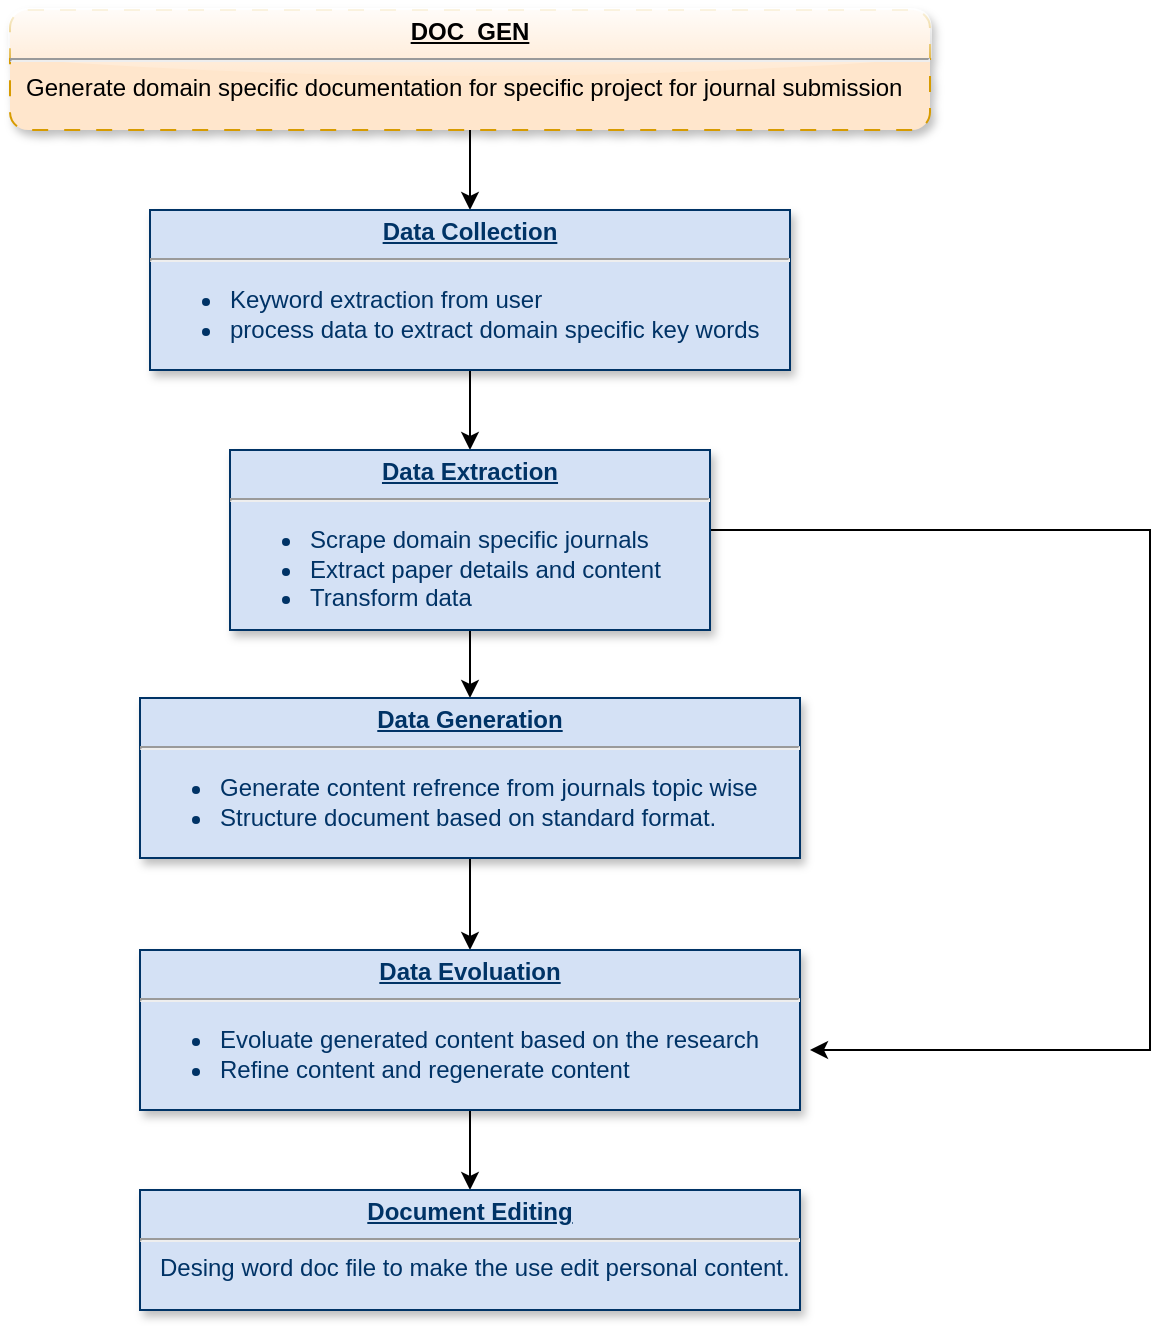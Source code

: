 <mxfile version="26.2.2">
  <diagram name="Page-1" id="efa7a0a1-bf9b-a30e-e6df-94a7791c09e9">
    <mxGraphModel dx="3" dy="594" grid="1" gridSize="10" guides="1" tooltips="1" connect="1" arrows="1" fold="1" page="1" pageScale="1" pageWidth="826" pageHeight="1169" background="none" math="0" shadow="0">
      <root>
        <mxCell id="0" />
        <mxCell id="1" parent="0" />
        <mxCell id="mFCi1XLEhcpo2Rhq2C32-122" value="" style="edgeStyle=orthogonalEdgeStyle;rounded=0;orthogonalLoop=1;jettySize=auto;html=1;" edge="1" parent="1" source="30" target="mFCi1XLEhcpo2Rhq2C32-114">
          <mxGeometry relative="1" as="geometry" />
        </mxCell>
        <mxCell id="30" value="&lt;p style=&quot;margin: 0px; margin-top: 4px; text-align: center; text-decoration: underline;&quot;&gt;&lt;b&gt;DOC_GEN&lt;/b&gt;&lt;/p&gt;&lt;hr&gt;&lt;p style=&quot;margin: 0px; margin-left: 8px;&quot;&gt;Generate domain specific documentation for specific project for journal submission&lt;/p&gt;" style="verticalAlign=top;align=left;overflow=fill;fontSize=12;fontFamily=Helvetica;html=1;strokeColor=#d79b00;shadow=1;fillColor=#ffe6cc;dashed=1;dashPattern=8 8;glass=1;rounded=1;" parent="1" vertex="1">
          <mxGeometry x="990" y="160" width="460" height="60" as="geometry" />
        </mxCell>
        <mxCell id="mFCi1XLEhcpo2Rhq2C32-123" value="" style="edgeStyle=orthogonalEdgeStyle;rounded=0;orthogonalLoop=1;jettySize=auto;html=1;" edge="1" parent="1" source="mFCi1XLEhcpo2Rhq2C32-114" target="mFCi1XLEhcpo2Rhq2C32-115">
          <mxGeometry relative="1" as="geometry" />
        </mxCell>
        <mxCell id="mFCi1XLEhcpo2Rhq2C32-114" value="&lt;p style=&quot;margin: 0px; margin-top: 4px; text-align: center; text-decoration: underline;&quot;&gt;&lt;b&gt;Data Collection&lt;/b&gt;&lt;/p&gt;&lt;hr&gt;&lt;p style=&quot;margin: 0px; margin-left: 8px;&quot;&gt;&lt;/p&gt;&lt;ul&gt;&lt;li&gt;Keyword extraction from user&lt;/li&gt;&lt;li&gt;process data to extract domain specific key words&lt;/li&gt;&lt;/ul&gt;&lt;p&gt;&lt;/p&gt;" style="verticalAlign=top;align=left;overflow=fill;fontSize=12;fontFamily=Helvetica;html=1;strokeColor=#003366;shadow=1;fillColor=#D4E1F5;fontColor=#003366" vertex="1" parent="1">
          <mxGeometry x="1060" y="260" width="320" height="80" as="geometry" />
        </mxCell>
        <mxCell id="mFCi1XLEhcpo2Rhq2C32-124" value="" style="edgeStyle=orthogonalEdgeStyle;rounded=0;orthogonalLoop=1;jettySize=auto;html=1;" edge="1" parent="1" source="mFCi1XLEhcpo2Rhq2C32-115" target="mFCi1XLEhcpo2Rhq2C32-116">
          <mxGeometry relative="1" as="geometry" />
        </mxCell>
        <mxCell id="mFCi1XLEhcpo2Rhq2C32-135" value="" style="edgeStyle=orthogonalEdgeStyle;rounded=0;orthogonalLoop=1;jettySize=auto;html=1;exitX=1;exitY=0.5;exitDx=0;exitDy=0;" edge="1" parent="1" source="mFCi1XLEhcpo2Rhq2C32-115">
          <mxGeometry relative="1" as="geometry">
            <mxPoint x="1350" y="400" as="sourcePoint" />
            <mxPoint x="1390" y="680" as="targetPoint" />
            <Array as="points">
              <mxPoint x="1340" y="420" />
              <mxPoint x="1560" y="420" />
              <mxPoint x="1560" y="680" />
            </Array>
          </mxGeometry>
        </mxCell>
        <mxCell id="mFCi1XLEhcpo2Rhq2C32-115" value="&lt;p style=&quot;margin: 0px; margin-top: 4px; text-align: center; text-decoration: underline;&quot;&gt;&lt;b&gt;Data Extraction&lt;/b&gt;&lt;/p&gt;&lt;hr&gt;&lt;p style=&quot;margin: 0px; margin-left: 8px;&quot;&gt;&lt;/p&gt;&lt;ul&gt;&lt;li&gt;Scrape domain specific journals&lt;/li&gt;&lt;li&gt;Extract paper details and content&lt;/li&gt;&lt;li&gt;Transform data&lt;/li&gt;&lt;/ul&gt;&lt;p&gt;&lt;/p&gt;" style="verticalAlign=top;align=left;overflow=fill;fontSize=12;fontFamily=Helvetica;html=1;strokeColor=#003366;shadow=1;fillColor=#D4E1F5;fontColor=#003366" vertex="1" parent="1">
          <mxGeometry x="1100" y="380" width="240" height="90" as="geometry" />
        </mxCell>
        <mxCell id="mFCi1XLEhcpo2Rhq2C32-126" value="" style="edgeStyle=orthogonalEdgeStyle;rounded=0;orthogonalLoop=1;jettySize=auto;html=1;" edge="1" parent="1" source="mFCi1XLEhcpo2Rhq2C32-116" target="mFCi1XLEhcpo2Rhq2C32-117">
          <mxGeometry relative="1" as="geometry" />
        </mxCell>
        <mxCell id="mFCi1XLEhcpo2Rhq2C32-116" value="&lt;p style=&quot;margin: 0px; margin-top: 4px; text-align: center; text-decoration: underline;&quot;&gt;&lt;b&gt;Data Generation&lt;/b&gt;&lt;/p&gt;&lt;hr&gt;&lt;p style=&quot;margin: 0px; margin-left: 8px;&quot;&gt;&lt;/p&gt;&lt;ul&gt;&lt;li&gt;Generate content refrence from journals topic wise&lt;/li&gt;&lt;li&gt;Structure document based on standard format.&lt;/li&gt;&lt;/ul&gt;&lt;p&gt;&lt;/p&gt;" style="verticalAlign=top;align=left;overflow=fill;fontSize=12;fontFamily=Helvetica;html=1;strokeColor=#003366;shadow=1;fillColor=#D4E1F5;fontColor=#003366" vertex="1" parent="1">
          <mxGeometry x="1055" y="504" width="330" height="80" as="geometry" />
        </mxCell>
        <mxCell id="mFCi1XLEhcpo2Rhq2C32-127" value="" style="edgeStyle=orthogonalEdgeStyle;rounded=0;orthogonalLoop=1;jettySize=auto;html=1;" edge="1" parent="1" source="mFCi1XLEhcpo2Rhq2C32-117" target="mFCi1XLEhcpo2Rhq2C32-118">
          <mxGeometry relative="1" as="geometry" />
        </mxCell>
        <mxCell id="mFCi1XLEhcpo2Rhq2C32-117" value="&lt;p style=&quot;margin: 0px; margin-top: 4px; text-align: center; text-decoration: underline;&quot;&gt;&lt;b&gt;Data Evoluation&lt;/b&gt;&lt;/p&gt;&lt;hr&gt;&lt;p style=&quot;margin: 0px; margin-left: 8px;&quot;&gt;&lt;/p&gt;&lt;ul&gt;&lt;li&gt;Evoluate generated content based on the research&lt;/li&gt;&lt;li&gt;Refine content and regenerate content&lt;/li&gt;&lt;/ul&gt;&lt;p&gt;&lt;/p&gt;" style="verticalAlign=top;align=left;overflow=fill;fontSize=12;fontFamily=Helvetica;html=1;strokeColor=#003366;shadow=1;fillColor=#D4E1F5;fontColor=#003366" vertex="1" parent="1">
          <mxGeometry x="1055" y="630" width="330" height="80" as="geometry" />
        </mxCell>
        <mxCell id="mFCi1XLEhcpo2Rhq2C32-118" value="&lt;p style=&quot;margin: 0px; margin-top: 4px; text-align: center; text-decoration: underline;&quot;&gt;&lt;b&gt;Document Editing&lt;/b&gt;&lt;/p&gt;&lt;hr&gt;&lt;p style=&quot;margin: 0px; margin-left: 8px;&quot;&gt;&lt;/p&gt;&lt;span style=&quot;background-color: transparent; color: light-dark(rgb(0, 51, 102), rgb(161, 205, 249));&quot;&gt;&amp;nbsp; &amp;nbsp;Desing word doc file to make the use edit personal content.&lt;/span&gt;&lt;p&gt;&lt;/p&gt;" style="verticalAlign=top;align=left;overflow=fill;fontSize=12;fontFamily=Helvetica;html=1;strokeColor=#003366;shadow=1;fillColor=#D4E1F5;fontColor=#003366" vertex="1" parent="1">
          <mxGeometry x="1055" y="750" width="330" height="60" as="geometry" />
        </mxCell>
      </root>
    </mxGraphModel>
  </diagram>
</mxfile>
